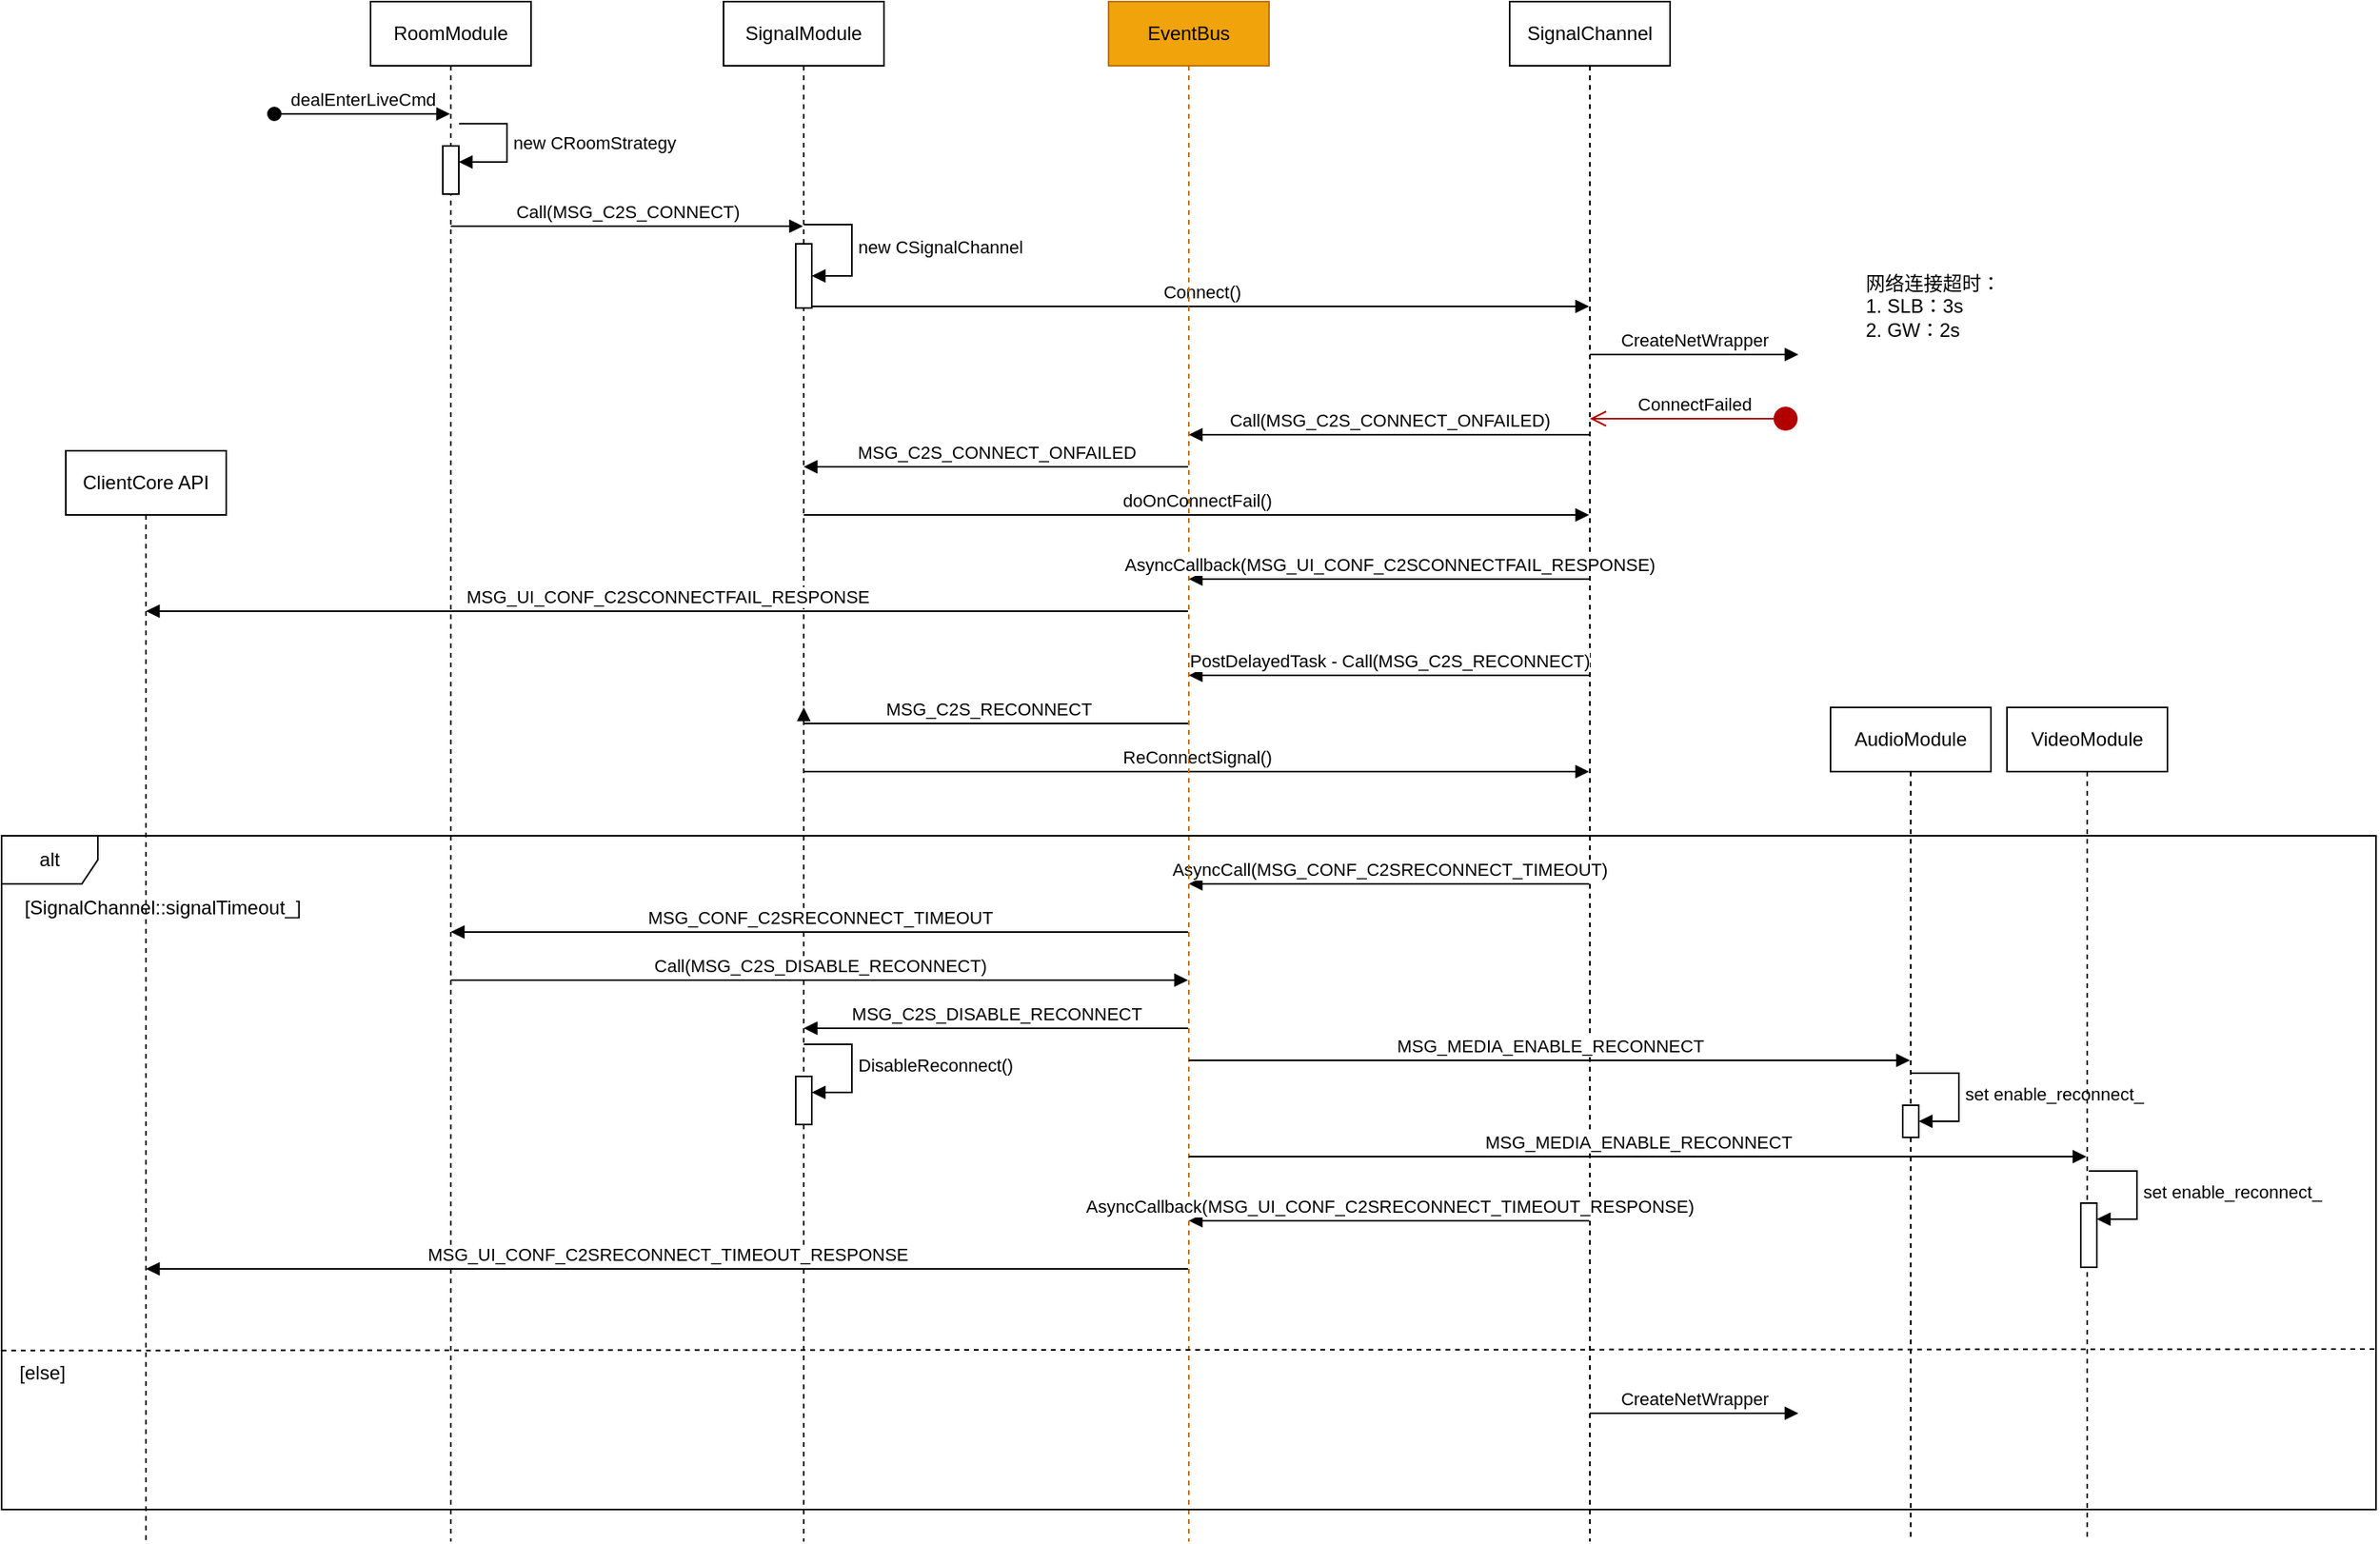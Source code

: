 <mxfile version="21.3.4" type="github">
  <diagram name="Page-1" id="2YBvvXClWsGukQMizWep">
    <mxGraphModel dx="2636" dy="908" grid="1" gridSize="10" guides="1" tooltips="1" connect="1" arrows="1" fold="1" page="1" pageScale="1" pageWidth="1200" pageHeight="1920" math="0" shadow="0">
      <root>
        <mxCell id="0" />
        <mxCell id="1" parent="0" />
        <mxCell id="aM9ryv3xv72pqoxQDRHE-1" value="RoomModule" style="shape=umlLifeline;perimeter=lifelinePerimeter;whiteSpace=wrap;html=1;container=0;dropTarget=0;collapsible=0;recursiveResize=0;outlineConnect=0;portConstraint=eastwest;newEdgeStyle={&quot;edgeStyle&quot;:&quot;elbowEdgeStyle&quot;,&quot;elbow&quot;:&quot;vertical&quot;,&quot;curved&quot;:0,&quot;rounded&quot;:0};" parent="1" vertex="1">
          <mxGeometry x="70" y="40" width="100" height="960" as="geometry" />
        </mxCell>
        <mxCell id="aM9ryv3xv72pqoxQDRHE-3" value="dealEnterLiveCmd" style="html=1;verticalAlign=bottom;startArrow=oval;endArrow=block;startSize=8;edgeStyle=elbowEdgeStyle;elbow=vertical;curved=0;rounded=0;" parent="aM9ryv3xv72pqoxQDRHE-1" target="aM9ryv3xv72pqoxQDRHE-1" edge="1">
          <mxGeometry relative="1" as="geometry">
            <mxPoint x="-60" y="70" as="sourcePoint" />
            <mxPoint x="50" y="70" as="targetPoint" />
          </mxGeometry>
        </mxCell>
        <mxCell id="TPJhOk3paSpWV-xpmJgs-1" value="" style="html=1;points=[];perimeter=orthogonalPerimeter;outlineConnect=0;targetShapes=umlLifeline;portConstraint=eastwest;newEdgeStyle={&quot;edgeStyle&quot;:&quot;elbowEdgeStyle&quot;,&quot;elbow&quot;:&quot;vertical&quot;,&quot;curved&quot;:0,&quot;rounded&quot;:0};" vertex="1" parent="aM9ryv3xv72pqoxQDRHE-1">
          <mxGeometry x="45" y="90" width="10" height="30" as="geometry" />
        </mxCell>
        <mxCell id="TPJhOk3paSpWV-xpmJgs-2" value="new&amp;nbsp;CRoomStrategy" style="html=1;align=left;spacingLeft=2;endArrow=block;rounded=0;edgeStyle=orthogonalEdgeStyle;curved=0;rounded=0;exitX=1.014;exitY=0.032;exitDx=0;exitDy=0;exitPerimeter=0;" edge="1" target="TPJhOk3paSpWV-xpmJgs-1" parent="aM9ryv3xv72pqoxQDRHE-1">
          <mxGeometry relative="1" as="geometry">
            <mxPoint x="55.14" y="76.08" as="sourcePoint" />
            <Array as="points">
              <mxPoint x="85" y="76" />
              <mxPoint x="85" y="100" />
            </Array>
          </mxGeometry>
        </mxCell>
        <mxCell id="aM9ryv3xv72pqoxQDRHE-5" value="SignalModule" style="shape=umlLifeline;perimeter=lifelinePerimeter;whiteSpace=wrap;html=1;container=0;dropTarget=0;collapsible=0;recursiveResize=0;outlineConnect=0;portConstraint=eastwest;newEdgeStyle={&quot;edgeStyle&quot;:&quot;elbowEdgeStyle&quot;,&quot;elbow&quot;:&quot;vertical&quot;,&quot;curved&quot;:0,&quot;rounded&quot;:0};" parent="1" vertex="1">
          <mxGeometry x="290" y="40" width="100" height="960" as="geometry" />
        </mxCell>
        <mxCell id="TPJhOk3paSpWV-xpmJgs-3" value="" style="html=1;points=[];perimeter=orthogonalPerimeter;outlineConnect=0;targetShapes=umlLifeline;portConstraint=eastwest;newEdgeStyle={&quot;edgeStyle&quot;:&quot;elbowEdgeStyle&quot;,&quot;elbow&quot;:&quot;vertical&quot;,&quot;curved&quot;:0,&quot;rounded&quot;:0};" vertex="1" parent="aM9ryv3xv72pqoxQDRHE-5">
          <mxGeometry x="45" y="151" width="10" height="40" as="geometry" />
        </mxCell>
        <mxCell id="TPJhOk3paSpWV-xpmJgs-4" value="new&amp;nbsp;CSignalChannel" style="html=1;align=left;spacingLeft=2;endArrow=block;rounded=0;edgeStyle=orthogonalEdgeStyle;curved=0;rounded=0;" edge="1" target="TPJhOk3paSpWV-xpmJgs-3" parent="aM9ryv3xv72pqoxQDRHE-5">
          <mxGeometry relative="1" as="geometry">
            <mxPoint x="50" y="139" as="sourcePoint" />
            <Array as="points">
              <mxPoint x="80" y="139" />
              <mxPoint x="80" y="171" />
            </Array>
            <mxPoint x="90" y="166" as="targetPoint" />
          </mxGeometry>
        </mxCell>
        <mxCell id="TPJhOk3paSpWV-xpmJgs-49" value="" style="html=1;points=[];perimeter=orthogonalPerimeter;outlineConnect=0;targetShapes=umlLifeline;portConstraint=eastwest;newEdgeStyle={&quot;edgeStyle&quot;:&quot;elbowEdgeStyle&quot;,&quot;elbow&quot;:&quot;vertical&quot;,&quot;curved&quot;:0,&quot;rounded&quot;:0};" vertex="1" parent="aM9ryv3xv72pqoxQDRHE-5">
          <mxGeometry x="45" y="670" width="10" height="30" as="geometry" />
        </mxCell>
        <mxCell id="TPJhOk3paSpWV-xpmJgs-50" value="DisableReconnect()" style="html=1;align=left;spacingLeft=2;endArrow=block;rounded=0;edgeStyle=orthogonalEdgeStyle;curved=0;rounded=0;" edge="1" target="TPJhOk3paSpWV-xpmJgs-49" parent="aM9ryv3xv72pqoxQDRHE-5">
          <mxGeometry relative="1" as="geometry">
            <mxPoint x="50" y="650" as="sourcePoint" />
            <Array as="points">
              <mxPoint x="80" y="680" />
            </Array>
          </mxGeometry>
        </mxCell>
        <mxCell id="aM9ryv3xv72pqoxQDRHE-7" value="Call(MSG_C2S_CONNECT)" style="html=1;verticalAlign=bottom;endArrow=block;edgeStyle=elbowEdgeStyle;elbow=vertical;curved=0;rounded=0;" parent="1" target="aM9ryv3xv72pqoxQDRHE-5" edge="1">
          <mxGeometry relative="1" as="geometry">
            <mxPoint x="120" y="180" as="sourcePoint" />
            <Array as="points">
              <mxPoint x="250" y="180" />
              <mxPoint x="240" y="260" />
              <mxPoint x="170" y="230" />
            </Array>
            <mxPoint x="355" y="260" as="targetPoint" />
          </mxGeometry>
        </mxCell>
        <mxCell id="TPJhOk3paSpWV-xpmJgs-5" value="SignalChannel" style="shape=umlLifeline;perimeter=lifelinePerimeter;whiteSpace=wrap;html=1;container=1;dropTarget=0;collapsible=0;recursiveResize=0;outlineConnect=0;portConstraint=eastwest;newEdgeStyle={&quot;edgeStyle&quot;:&quot;elbowEdgeStyle&quot;,&quot;elbow&quot;:&quot;vertical&quot;,&quot;curved&quot;:0,&quot;rounded&quot;:0};" vertex="1" parent="1">
          <mxGeometry x="780" y="40" width="100" height="960" as="geometry" />
        </mxCell>
        <mxCell id="TPJhOk3paSpWV-xpmJgs-9" value="Connect()" style="html=1;verticalAlign=bottom;endArrow=block;edgeStyle=elbowEdgeStyle;elbow=vertical;curved=0;rounded=0;" edge="1" parent="1" source="TPJhOk3paSpWV-xpmJgs-3" target="TPJhOk3paSpWV-xpmJgs-5">
          <mxGeometry width="80" relative="1" as="geometry">
            <mxPoint x="370" y="300" as="sourcePoint" />
            <mxPoint x="595.0" y="300.0" as="targetPoint" />
            <Array as="points">
              <mxPoint x="510" y="230" />
              <mxPoint x="430" y="320" />
              <mxPoint x="530" y="300" />
            </Array>
          </mxGeometry>
        </mxCell>
        <mxCell id="TPJhOk3paSpWV-xpmJgs-10" value="CreateNetWrapper" style="html=1;verticalAlign=bottom;endArrow=block;edgeStyle=elbowEdgeStyle;elbow=vertical;curved=0;rounded=0;" edge="1" parent="1" source="TPJhOk3paSpWV-xpmJgs-5">
          <mxGeometry width="80" relative="1" as="geometry">
            <mxPoint x="780.0" y="339.517" as="sourcePoint" />
            <mxPoint x="960" y="260" as="targetPoint" />
            <Array as="points">
              <mxPoint x="930" y="260" />
              <mxPoint x="820" y="350" />
            </Array>
          </mxGeometry>
        </mxCell>
        <mxCell id="TPJhOk3paSpWV-xpmJgs-11" value="网络连接超时：&lt;br&gt;1. SLB：3s&lt;br&gt;2. GW：2s" style="text;html=1;align=left;verticalAlign=middle;resizable=0;points=[];autosize=1;strokeColor=none;fillColor=none;" vertex="1" parent="1">
          <mxGeometry x="1000" y="200" width="110" height="60" as="geometry" />
        </mxCell>
        <mxCell id="TPJhOk3paSpWV-xpmJgs-15" value="Call(MSG_C2S_CONNECT_ONFAILED)" style="html=1;verticalAlign=bottom;endArrow=block;edgeStyle=elbowEdgeStyle;elbow=vertical;curved=0;rounded=0;" edge="1" parent="1" source="TPJhOk3paSpWV-xpmJgs-5" target="TPJhOk3paSpWV-xpmJgs-22">
          <mxGeometry width="80" relative="1" as="geometry">
            <mxPoint x="780" y="330" as="sourcePoint" />
            <mxPoint x="510" y="380" as="targetPoint" />
            <Array as="points">
              <mxPoint x="750" y="310" />
              <mxPoint x="800" y="360" />
              <mxPoint x="630" y="320" />
              <mxPoint x="680" y="322" />
              <mxPoint x="700" y="320" />
              <mxPoint x="680" y="380" />
            </Array>
          </mxGeometry>
        </mxCell>
        <mxCell id="TPJhOk3paSpWV-xpmJgs-16" value="doOnConnectFail()" style="html=1;verticalAlign=bottom;endArrow=block;edgeStyle=elbowEdgeStyle;elbow=vertical;curved=0;rounded=0;" edge="1" parent="1" source="aM9ryv3xv72pqoxQDRHE-5" target="TPJhOk3paSpWV-xpmJgs-5">
          <mxGeometry width="80" relative="1" as="geometry">
            <mxPoint x="410" y="400" as="sourcePoint" />
            <mxPoint x="440" y="400" as="targetPoint" />
            <Array as="points">
              <mxPoint x="440" y="360" />
              <mxPoint x="690" y="440" />
              <mxPoint x="500" y="430" />
              <mxPoint x="530" y="410" />
              <mxPoint x="450" y="400" />
              <mxPoint x="360" y="400" />
            </Array>
          </mxGeometry>
        </mxCell>
        <mxCell id="TPJhOk3paSpWV-xpmJgs-17" value="PostDelayedTask - Call(MSG_C2S_RECONNECT)" style="html=1;verticalAlign=bottom;endArrow=block;edgeStyle=elbowEdgeStyle;elbow=vertical;curved=0;rounded=0;" edge="1" parent="1" source="TPJhOk3paSpWV-xpmJgs-5" target="TPJhOk3paSpWV-xpmJgs-22">
          <mxGeometry width="80" relative="1" as="geometry">
            <mxPoint x="430" y="470" as="sourcePoint" />
            <mxPoint x="510" y="470" as="targetPoint" />
            <Array as="points">
              <mxPoint x="730" y="460" />
              <mxPoint x="660" y="480" />
              <mxPoint x="690" y="440" />
              <mxPoint x="760" y="400" />
              <mxPoint x="700" y="480" />
            </Array>
          </mxGeometry>
        </mxCell>
        <mxCell id="TPJhOk3paSpWV-xpmJgs-18" value="ReConnectSignal()" style="html=1;verticalAlign=bottom;endArrow=block;edgeStyle=elbowEdgeStyle;elbow=vertical;curved=0;rounded=0;" edge="1" parent="1" source="aM9ryv3xv72pqoxQDRHE-5" target="TPJhOk3paSpWV-xpmJgs-5">
          <mxGeometry width="80" relative="1" as="geometry">
            <mxPoint x="370" y="520" as="sourcePoint" />
            <mxPoint x="450" y="520" as="targetPoint" />
            <Array as="points">
              <mxPoint x="730" y="520" />
              <mxPoint x="690" y="510" />
              <mxPoint x="710" y="530" />
              <mxPoint x="680" y="540" />
              <mxPoint x="520" y="520" />
            </Array>
          </mxGeometry>
        </mxCell>
        <mxCell id="TPJhOk3paSpWV-xpmJgs-21" value="AsyncCall(MSG_CONF_C2SRECONNECT_TIMEOUT)" style="html=1;verticalAlign=bottom;endArrow=block;edgeStyle=elbowEdgeStyle;elbow=vertical;curved=0;rounded=0;" edge="1" parent="1" source="TPJhOk3paSpWV-xpmJgs-5" target="TPJhOk3paSpWV-xpmJgs-22">
          <mxGeometry width="80" relative="1" as="geometry">
            <mxPoint x="670" y="584.5" as="sourcePoint" />
            <mxPoint x="750" y="584.5" as="targetPoint" />
            <Array as="points">
              <mxPoint x="770" y="590" />
              <mxPoint x="650" y="600" />
              <mxPoint x="670" y="610" />
              <mxPoint x="740" y="620" />
              <mxPoint x="630" y="610" />
              <mxPoint x="650" y="585" />
            </Array>
          </mxGeometry>
        </mxCell>
        <mxCell id="TPJhOk3paSpWV-xpmJgs-22" value="EventBus" style="shape=umlLifeline;perimeter=lifelinePerimeter;whiteSpace=wrap;html=1;container=1;dropTarget=0;collapsible=0;recursiveResize=0;outlineConnect=0;portConstraint=eastwest;newEdgeStyle={&quot;edgeStyle&quot;:&quot;elbowEdgeStyle&quot;,&quot;elbow&quot;:&quot;vertical&quot;,&quot;curved&quot;:0,&quot;rounded&quot;:0};strokeColor=#BD7000;fillColor=#f0a30a;fontColor=#000000;" vertex="1" parent="1">
          <mxGeometry x="530" y="40" width="100" height="960" as="geometry" />
        </mxCell>
        <mxCell id="TPJhOk3paSpWV-xpmJgs-23" value="AsyncCallback(MSG_UI_CONF_C2SRECONNECT_TIMEOUT_RESPONSE)" style="html=1;verticalAlign=bottom;endArrow=block;edgeStyle=elbowEdgeStyle;elbow=vertical;curved=0;rounded=0;" edge="1" parent="1" source="TPJhOk3paSpWV-xpmJgs-5" target="TPJhOk3paSpWV-xpmJgs-22">
          <mxGeometry width="80" relative="1" as="geometry">
            <mxPoint x="800" y="670" as="sourcePoint" />
            <mxPoint x="800" y="660" as="targetPoint" />
            <Array as="points">
              <mxPoint x="660" y="800" />
              <mxPoint x="730" y="780" />
              <mxPoint x="640" y="770" />
              <mxPoint x="670" y="740" />
              <mxPoint x="730" y="720" />
              <mxPoint x="680" y="680" />
              <mxPoint x="640" y="664" />
              <mxPoint x="740" y="630" />
            </Array>
          </mxGeometry>
        </mxCell>
        <mxCell id="TPJhOk3paSpWV-xpmJgs-24" value="MSG_C2S_CONNECT_ONFAILED" style="html=1;verticalAlign=bottom;endArrow=block;edgeStyle=elbowEdgeStyle;elbow=vertical;curved=0;rounded=0;" edge="1" parent="1" source="TPJhOk3paSpWV-xpmJgs-22" target="aM9ryv3xv72pqoxQDRHE-5">
          <mxGeometry width="80" relative="1" as="geometry">
            <mxPoint x="380" y="470" as="sourcePoint" />
            <mxPoint x="460" y="470" as="targetPoint" />
            <Array as="points">
              <mxPoint x="480" y="330" />
              <mxPoint x="520" y="400" />
              <mxPoint x="530" y="390" />
              <mxPoint x="540" y="390" />
              <mxPoint x="380" y="470" />
            </Array>
          </mxGeometry>
        </mxCell>
        <mxCell id="TPJhOk3paSpWV-xpmJgs-25" value="MSG_C2S_RECONNECT" style="html=1;verticalAlign=bottom;endArrow=block;edgeStyle=elbowEdgeStyle;elbow=vertical;curved=0;rounded=0;" edge="1" parent="1" source="TPJhOk3paSpWV-xpmJgs-22">
          <mxGeometry width="80" relative="1" as="geometry">
            <mxPoint x="500" y="440" as="sourcePoint" />
            <mxPoint x="340" y="480" as="targetPoint" />
            <Array as="points">
              <mxPoint x="550" y="490" />
              <mxPoint x="540" y="480" />
              <mxPoint x="560" y="500" />
              <mxPoint x="400" y="500" />
              <mxPoint x="370" y="470" />
              <mxPoint x="540" y="470" />
              <mxPoint x="540" y="480" />
              <mxPoint x="380" y="410" />
              <mxPoint x="360" y="420" />
              <mxPoint x="540" y="409" />
              <mxPoint x="550" y="409" />
              <mxPoint x="530" y="419" />
              <mxPoint x="390" y="399" />
              <mxPoint x="380" y="489" />
              <mxPoint x="370" y="409" />
              <mxPoint x="550" y="419" />
              <mxPoint x="550" y="399" />
              <mxPoint x="550" y="399" />
              <mxPoint x="410" y="499" />
            </Array>
          </mxGeometry>
        </mxCell>
        <mxCell id="TPJhOk3paSpWV-xpmJgs-31" value="MSG_CONF_C2SRECONNECT_TIMEOUT" style="html=1;verticalAlign=bottom;endArrow=block;edgeStyle=elbowEdgeStyle;elbow=vertical;curved=0;rounded=0;" edge="1" parent="1" source="TPJhOk3paSpWV-xpmJgs-22" target="aM9ryv3xv72pqoxQDRHE-1">
          <mxGeometry width="80" relative="1" as="geometry">
            <mxPoint x="380" y="650" as="sourcePoint" />
            <mxPoint x="460" y="650" as="targetPoint" />
            <Array as="points">
              <mxPoint x="500" y="620" />
              <mxPoint x="440" y="640" />
            </Array>
          </mxGeometry>
        </mxCell>
        <mxCell id="TPJhOk3paSpWV-xpmJgs-34" value="Call(MSG_C2S_DISABLE_RECONNECT)" style="html=1;verticalAlign=bottom;endArrow=block;edgeStyle=elbowEdgeStyle;elbow=vertical;curved=0;rounded=0;" edge="1" parent="1" source="aM9ryv3xv72pqoxQDRHE-1" target="TPJhOk3paSpWV-xpmJgs-22">
          <mxGeometry width="80" relative="1" as="geometry">
            <mxPoint x="160" y="680" as="sourcePoint" />
            <mxPoint x="240" y="680" as="targetPoint" />
            <Array as="points">
              <mxPoint x="510" y="650" />
              <mxPoint x="310" y="680" />
            </Array>
          </mxGeometry>
        </mxCell>
        <mxCell id="TPJhOk3paSpWV-xpmJgs-35" value="MSG_C2S_DISABLE_RECONNECT" style="html=1;verticalAlign=bottom;endArrow=block;edgeStyle=elbowEdgeStyle;elbow=vertical;curved=0;rounded=0;" edge="1" parent="1" source="TPJhOk3paSpWV-xpmJgs-22" target="aM9ryv3xv72pqoxQDRHE-5">
          <mxGeometry width="80" relative="1" as="geometry">
            <mxPoint x="520" y="510" as="sourcePoint" />
            <mxPoint x="600" y="510" as="targetPoint" />
            <Array as="points">
              <mxPoint x="480" y="680" />
            </Array>
          </mxGeometry>
        </mxCell>
        <mxCell id="TPJhOk3paSpWV-xpmJgs-36" value="ConnectFailed" style="html=1;verticalAlign=bottom;startArrow=circle;startFill=1;endArrow=open;startSize=6;endSize=8;edgeStyle=elbowEdgeStyle;elbow=vertical;curved=0;rounded=0;fillColor=#e51400;strokeColor=#B20000;" edge="1" parent="1" target="TPJhOk3paSpWV-xpmJgs-5">
          <mxGeometry width="80" relative="1" as="geometry">
            <mxPoint x="960" y="300" as="sourcePoint" />
            <mxPoint x="830" y="322" as="targetPoint" />
            <Array as="points">
              <mxPoint x="880" y="300" />
              <mxPoint x="860" y="380" />
            </Array>
          </mxGeometry>
        </mxCell>
        <mxCell id="TPJhOk3paSpWV-xpmJgs-37" value="AudioModule" style="shape=umlLifeline;perimeter=lifelinePerimeter;whiteSpace=wrap;html=1;container=1;dropTarget=0;collapsible=0;recursiveResize=0;outlineConnect=0;portConstraint=eastwest;newEdgeStyle={&quot;edgeStyle&quot;:&quot;elbowEdgeStyle&quot;,&quot;elbow&quot;:&quot;vertical&quot;,&quot;curved&quot;:0,&quot;rounded&quot;:0};" vertex="1" parent="1">
          <mxGeometry x="980" y="480" width="100" height="520" as="geometry" />
        </mxCell>
        <mxCell id="TPJhOk3paSpWV-xpmJgs-41" value="" style="html=1;points=[];perimeter=orthogonalPerimeter;outlineConnect=0;targetShapes=umlLifeline;portConstraint=eastwest;newEdgeStyle={&quot;edgeStyle&quot;:&quot;elbowEdgeStyle&quot;,&quot;elbow&quot;:&quot;vertical&quot;,&quot;curved&quot;:0,&quot;rounded&quot;:0};" vertex="1" parent="TPJhOk3paSpWV-xpmJgs-37">
          <mxGeometry x="45" y="248" width="10" height="20" as="geometry" />
        </mxCell>
        <mxCell id="TPJhOk3paSpWV-xpmJgs-42" value="set&amp;nbsp;enable_reconnect_" style="html=1;align=left;spacingLeft=2;endArrow=block;rounded=0;edgeStyle=orthogonalEdgeStyle;curved=0;rounded=0;" edge="1" target="TPJhOk3paSpWV-xpmJgs-41" parent="TPJhOk3paSpWV-xpmJgs-37">
          <mxGeometry relative="1" as="geometry">
            <mxPoint x="50" y="228" as="sourcePoint" />
            <Array as="points">
              <mxPoint x="80" y="258" />
            </Array>
          </mxGeometry>
        </mxCell>
        <mxCell id="TPJhOk3paSpWV-xpmJgs-38" value="VideoModule" style="shape=umlLifeline;perimeter=lifelinePerimeter;whiteSpace=wrap;html=1;container=1;dropTarget=0;collapsible=0;recursiveResize=0;outlineConnect=0;portConstraint=eastwest;newEdgeStyle={&quot;edgeStyle&quot;:&quot;elbowEdgeStyle&quot;,&quot;elbow&quot;:&quot;vertical&quot;,&quot;curved&quot;:0,&quot;rounded&quot;:0};" vertex="1" parent="1">
          <mxGeometry x="1090" y="480" width="100" height="520" as="geometry" />
        </mxCell>
        <mxCell id="TPJhOk3paSpWV-xpmJgs-43" value="" style="html=1;points=[];perimeter=orthogonalPerimeter;outlineConnect=0;targetShapes=umlLifeline;portConstraint=eastwest;newEdgeStyle={&quot;edgeStyle&quot;:&quot;elbowEdgeStyle&quot;,&quot;elbow&quot;:&quot;vertical&quot;,&quot;curved&quot;:0,&quot;rounded&quot;:0};" vertex="1" parent="TPJhOk3paSpWV-xpmJgs-38">
          <mxGeometry x="46" y="309" width="10" height="40" as="geometry" />
        </mxCell>
        <mxCell id="TPJhOk3paSpWV-xpmJgs-44" value="set&amp;nbsp;enable_reconnect_" style="html=1;align=left;spacingLeft=2;endArrow=block;rounded=0;edgeStyle=orthogonalEdgeStyle;curved=0;rounded=0;" edge="1" target="TPJhOk3paSpWV-xpmJgs-43" parent="TPJhOk3paSpWV-xpmJgs-38">
          <mxGeometry relative="1" as="geometry">
            <mxPoint x="51" y="289" as="sourcePoint" />
            <Array as="points">
              <mxPoint x="81" y="319" />
            </Array>
          </mxGeometry>
        </mxCell>
        <mxCell id="TPJhOk3paSpWV-xpmJgs-39" value="MSG_MEDIA_ENABLE_RECONNECT" style="html=1;verticalAlign=bottom;endArrow=block;edgeStyle=elbowEdgeStyle;elbow=vertical;curved=0;rounded=0;" edge="1" parent="1" source="TPJhOk3paSpWV-xpmJgs-22" target="TPJhOk3paSpWV-xpmJgs-37">
          <mxGeometry width="80" relative="1" as="geometry">
            <mxPoint x="600" y="680" as="sourcePoint" />
            <mxPoint x="680" y="680" as="targetPoint" />
            <Array as="points">
              <mxPoint x="730" y="700" />
            </Array>
          </mxGeometry>
        </mxCell>
        <mxCell id="TPJhOk3paSpWV-xpmJgs-40" value="MSG_MEDIA_ENABLE_RECONNECT" style="html=1;verticalAlign=bottom;endArrow=block;edgeStyle=elbowEdgeStyle;elbow=vertical;curved=0;rounded=0;" edge="1" parent="1" source="TPJhOk3paSpWV-xpmJgs-22" target="TPJhOk3paSpWV-xpmJgs-38">
          <mxGeometry width="80" relative="1" as="geometry">
            <mxPoint x="620" y="730" as="sourcePoint" />
            <mxPoint x="660" y="700" as="targetPoint" />
            <Array as="points">
              <mxPoint x="980" y="760" />
              <mxPoint x="720" y="740" />
              <mxPoint x="930" y="730" />
              <mxPoint x="1100" y="730" />
            </Array>
          </mxGeometry>
        </mxCell>
        <mxCell id="TPJhOk3paSpWV-xpmJgs-45" value="ClientCore API" style="shape=umlLifeline;perimeter=lifelinePerimeter;whiteSpace=wrap;html=1;container=1;dropTarget=0;collapsible=0;recursiveResize=0;outlineConnect=0;portConstraint=eastwest;newEdgeStyle={&quot;edgeStyle&quot;:&quot;elbowEdgeStyle&quot;,&quot;elbow&quot;:&quot;vertical&quot;,&quot;curved&quot;:0,&quot;rounded&quot;:0};" vertex="1" parent="1">
          <mxGeometry x="-120" y="320" width="100" height="680" as="geometry" />
        </mxCell>
        <mxCell id="TPJhOk3paSpWV-xpmJgs-46" value="MSG_UI_CONF_C2SRECONNECT_TIMEOUT_RESPONSE" style="html=1;verticalAlign=bottom;endArrow=block;edgeStyle=elbowEdgeStyle;elbow=vertical;curved=0;rounded=0;" edge="1" parent="1" source="TPJhOk3paSpWV-xpmJgs-22" target="TPJhOk3paSpWV-xpmJgs-45">
          <mxGeometry width="80" relative="1" as="geometry">
            <mxPoint x="360" y="590" as="sourcePoint" />
            <mxPoint x="440" y="590" as="targetPoint" />
            <Array as="points">
              <mxPoint x="480" y="830" />
              <mxPoint x="60" y="810" />
              <mxPoint x="480" y="790" />
              <mxPoint x="60" y="800" />
            </Array>
          </mxGeometry>
        </mxCell>
        <mxCell id="TPJhOk3paSpWV-xpmJgs-47" value="AsyncCallback(MSG_UI_CONF_C2SCONNECTFAIL_RESPONSE)" style="html=1;verticalAlign=bottom;endArrow=block;edgeStyle=elbowEdgeStyle;elbow=vertical;curved=0;rounded=0;" edge="1" parent="1" source="TPJhOk3paSpWV-xpmJgs-5" target="TPJhOk3paSpWV-xpmJgs-22">
          <mxGeometry width="80" relative="1" as="geometry">
            <mxPoint x="410" y="410" as="sourcePoint" />
            <mxPoint x="490" y="410" as="targetPoint" />
            <Array as="points">
              <mxPoint x="660" y="400" />
            </Array>
          </mxGeometry>
        </mxCell>
        <mxCell id="TPJhOk3paSpWV-xpmJgs-48" value="MSG_UI_CONF_C2SCONNECTFAIL_RESPONSE" style="html=1;verticalAlign=bottom;endArrow=block;edgeStyle=elbowEdgeStyle;elbow=vertical;curved=0;rounded=0;" edge="1" parent="1" source="TPJhOk3paSpWV-xpmJgs-22" target="TPJhOk3paSpWV-xpmJgs-45">
          <mxGeometry width="80" relative="1" as="geometry">
            <mxPoint x="380" y="360" as="sourcePoint" />
            <mxPoint x="460" y="360" as="targetPoint" />
            <Array as="points">
              <mxPoint x="250" y="420" />
            </Array>
          </mxGeometry>
        </mxCell>
        <mxCell id="TPJhOk3paSpWV-xpmJgs-56" value="" style="group;strokeColor=#0000FF;fillColor=none;" vertex="1" connectable="0" parent="1">
          <mxGeometry x="-160" y="560" width="1480" height="420" as="geometry" />
        </mxCell>
        <mxCell id="TPJhOk3paSpWV-xpmJgs-51" value="alt" style="shape=umlFrame;whiteSpace=wrap;html=1;pointerEvents=0;" vertex="1" parent="TPJhOk3paSpWV-xpmJgs-56">
          <mxGeometry width="1480" height="420" as="geometry" />
        </mxCell>
        <mxCell id="TPJhOk3paSpWV-xpmJgs-52" value="[else]" style="text;html=1;align=center;verticalAlign=middle;resizable=0;points=[];autosize=1;strokeColor=none;fillColor=none;" vertex="1" parent="TPJhOk3paSpWV-xpmJgs-56">
          <mxGeometry y="320" width="50" height="30" as="geometry" />
        </mxCell>
        <mxCell id="TPJhOk3paSpWV-xpmJgs-54" value="" style="endArrow=none;dashed=1;html=1;rounded=0;exitX=0;exitY=0.764;exitDx=0;exitDy=0;exitPerimeter=0;entryX=1;entryY=0.762;entryDx=0;entryDy=0;entryPerimeter=0;" edge="1" parent="TPJhOk3paSpWV-xpmJgs-56" source="TPJhOk3paSpWV-xpmJgs-51" target="TPJhOk3paSpWV-xpmJgs-51">
          <mxGeometry width="50" height="50" relative="1" as="geometry">
            <mxPoint x="640" y="380" as="sourcePoint" />
            <mxPoint x="690" y="330" as="targetPoint" />
          </mxGeometry>
        </mxCell>
        <mxCell id="TPJhOk3paSpWV-xpmJgs-55" value="[SignalChannel::signalTimeout_]" style="text;html=1;align=center;verticalAlign=middle;resizable=0;points=[];autosize=1;strokeColor=none;fillColor=none;" vertex="1" parent="TPJhOk3paSpWV-xpmJgs-56">
          <mxGeometry y="30" width="200" height="30" as="geometry" />
        </mxCell>
        <mxCell id="TPJhOk3paSpWV-xpmJgs-57" value="CreateNetWrapper" style="html=1;verticalAlign=bottom;endArrow=block;edgeStyle=elbowEdgeStyle;elbow=vertical;curved=0;rounded=0;" edge="1" parent="TPJhOk3paSpWV-xpmJgs-56" source="TPJhOk3paSpWV-xpmJgs-5">
          <mxGeometry width="80" relative="1" as="geometry">
            <mxPoint x="1000" y="360" as="sourcePoint" />
            <mxPoint x="1120" y="360" as="targetPoint" />
          </mxGeometry>
        </mxCell>
      </root>
    </mxGraphModel>
  </diagram>
</mxfile>
